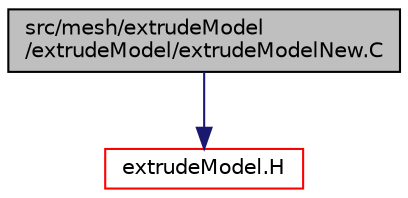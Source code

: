 digraph "src/mesh/extrudeModel/extrudeModel/extrudeModelNew.C"
{
  bgcolor="transparent";
  edge [fontname="Helvetica",fontsize="10",labelfontname="Helvetica",labelfontsize="10"];
  node [fontname="Helvetica",fontsize="10",shape=record];
  Node0 [label="src/mesh/extrudeModel\l/extrudeModel/extrudeModelNew.C",height=0.2,width=0.4,color="black", fillcolor="grey75", style="filled", fontcolor="black"];
  Node0 -> Node1 [color="midnightblue",fontsize="10",style="solid",fontname="Helvetica"];
  Node1 [label="extrudeModel.H",height=0.2,width=0.4,color="red",URL="$a07649.html"];
}
